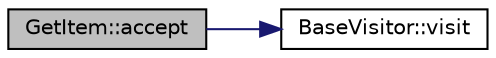 digraph "GetItem::accept"
{
 // LATEX_PDF_SIZE
  edge [fontname="Helvetica",fontsize="10",labelfontname="Helvetica",labelfontsize="10"];
  node [fontname="Helvetica",fontsize="10",shape=record];
  rankdir="LR";
  Node1 [label="GetItem::accept",height=0.2,width=0.4,color="black", fillcolor="grey75", style="filled", fontcolor="black",tooltip=" "];
  Node1 -> Node2 [color="midnightblue",fontsize="10",style="solid",fontname="Helvetica"];
  Node2 [label="BaseVisitor::visit",height=0.2,width=0.4,color="black", fillcolor="white", style="filled",URL="$class_base_visitor.html#a78b7bbe2de6d26e75705e586612ffadf",tooltip=" "];
}
